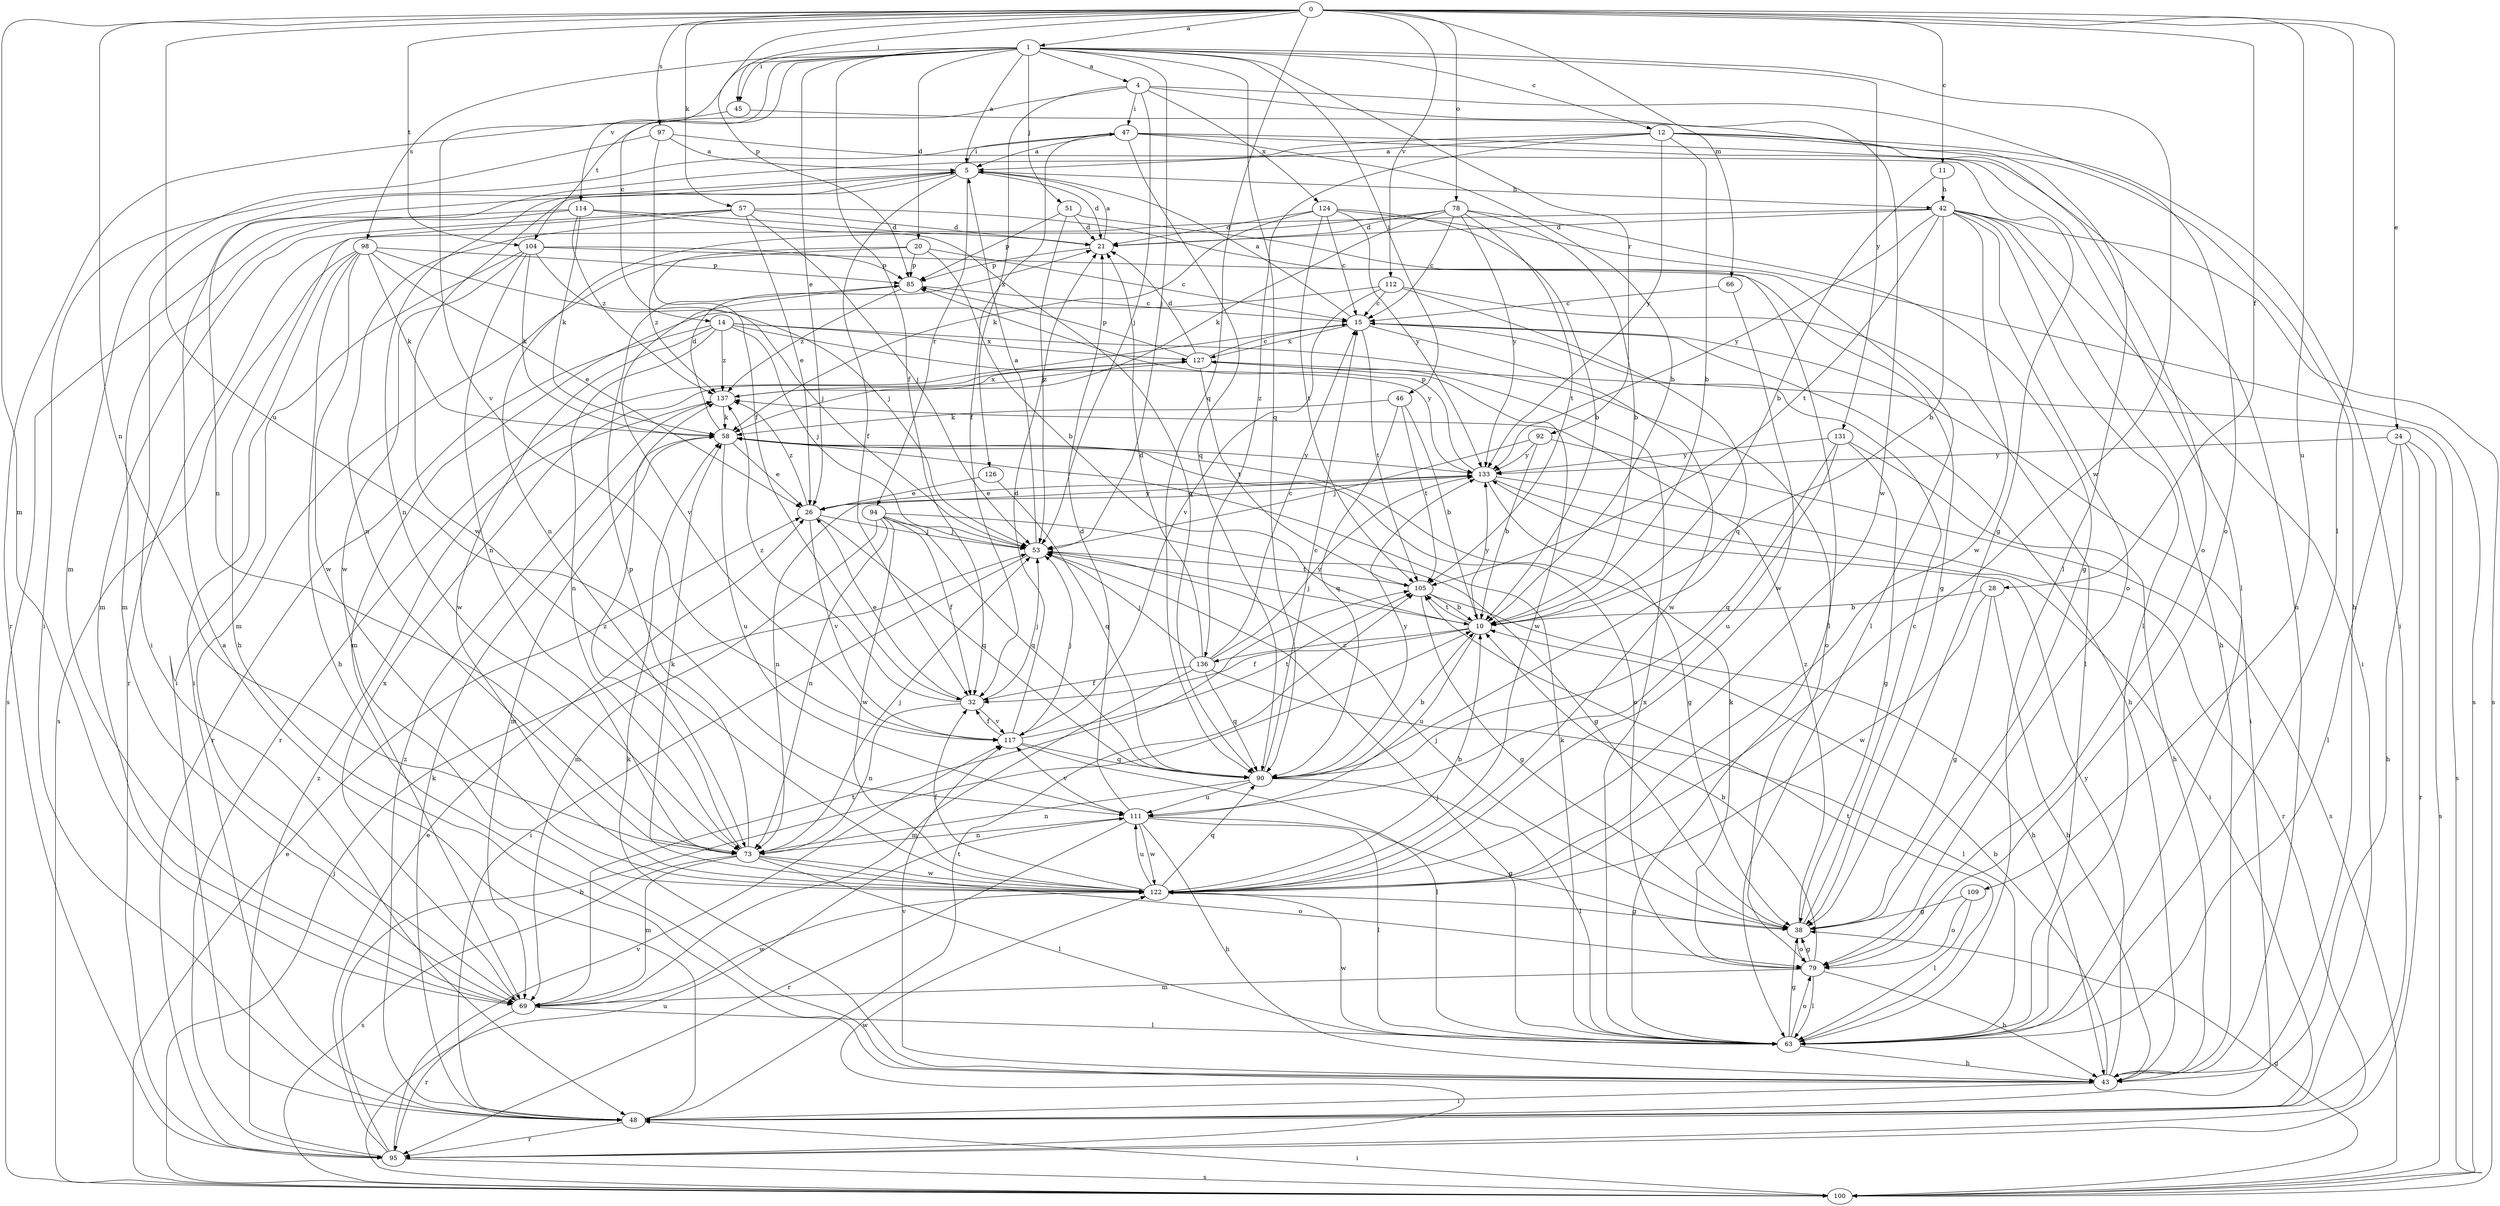 strict digraph  {
0;
1;
4;
5;
10;
11;
12;
14;
15;
20;
21;
24;
26;
28;
32;
38;
42;
43;
45;
46;
47;
48;
51;
53;
57;
58;
63;
66;
69;
73;
78;
79;
85;
90;
92;
94;
95;
97;
98;
100;
104;
105;
109;
111;
112;
114;
117;
122;
124;
126;
127;
131;
133;
136;
137;
0 -> 1  [label=a];
0 -> 11  [label=c];
0 -> 24  [label=e];
0 -> 28  [label=f];
0 -> 45  [label=i];
0 -> 57  [label=k];
0 -> 63  [label=l];
0 -> 66  [label=m];
0 -> 69  [label=m];
0 -> 73  [label=n];
0 -> 78  [label=o];
0 -> 85  [label=p];
0 -> 90  [label=q];
0 -> 97  [label=s];
0 -> 104  [label=t];
0 -> 109  [label=u];
0 -> 111  [label=u];
0 -> 112  [label=v];
1 -> 4  [label=a];
1 -> 5  [label=a];
1 -> 12  [label=c];
1 -> 14  [label=c];
1 -> 20  [label=d];
1 -> 26  [label=e];
1 -> 32  [label=f];
1 -> 45  [label=i];
1 -> 46  [label=i];
1 -> 51  [label=j];
1 -> 53  [label=j];
1 -> 90  [label=q];
1 -> 92  [label=r];
1 -> 98  [label=s];
1 -> 114  [label=v];
1 -> 117  [label=v];
1 -> 122  [label=w];
1 -> 131  [label=y];
4 -> 47  [label=i];
4 -> 53  [label=j];
4 -> 79  [label=o];
4 -> 104  [label=t];
4 -> 122  [label=w];
4 -> 124  [label=x];
4 -> 126  [label=x];
5 -> 21  [label=d];
5 -> 32  [label=f];
5 -> 42  [label=h];
5 -> 47  [label=i];
5 -> 48  [label=i];
5 -> 73  [label=n];
5 -> 94  [label=r];
5 -> 122  [label=w];
10 -> 32  [label=f];
10 -> 53  [label=j];
10 -> 105  [label=t];
10 -> 111  [label=u];
10 -> 133  [label=y];
10 -> 136  [label=z];
11 -> 10  [label=b];
11 -> 42  [label=h];
12 -> 5  [label=a];
12 -> 10  [label=b];
12 -> 43  [label=h];
12 -> 48  [label=i];
12 -> 73  [label=n];
12 -> 79  [label=o];
12 -> 133  [label=y];
12 -> 136  [label=z];
14 -> 53  [label=j];
14 -> 73  [label=n];
14 -> 79  [label=o];
14 -> 95  [label=r];
14 -> 122  [label=w];
14 -> 127  [label=x];
14 -> 133  [label=y];
14 -> 137  [label=z];
15 -> 5  [label=a];
15 -> 43  [label=h];
15 -> 48  [label=i];
15 -> 95  [label=r];
15 -> 105  [label=t];
15 -> 122  [label=w];
15 -> 127  [label=x];
20 -> 10  [label=b];
20 -> 15  [label=c];
20 -> 69  [label=m];
20 -> 85  [label=p];
20 -> 137  [label=z];
21 -> 5  [label=a];
21 -> 85  [label=p];
24 -> 43  [label=h];
24 -> 63  [label=l];
24 -> 95  [label=r];
24 -> 100  [label=s];
24 -> 133  [label=y];
26 -> 53  [label=j];
26 -> 90  [label=q];
26 -> 117  [label=v];
26 -> 133  [label=y];
26 -> 137  [label=z];
28 -> 10  [label=b];
28 -> 38  [label=g];
28 -> 43  [label=h];
28 -> 122  [label=w];
32 -> 26  [label=e];
32 -> 53  [label=j];
32 -> 73  [label=n];
32 -> 117  [label=v];
32 -> 137  [label=z];
38 -> 15  [label=c];
38 -> 53  [label=j];
38 -> 79  [label=o];
38 -> 137  [label=z];
42 -> 10  [label=b];
42 -> 21  [label=d];
42 -> 43  [label=h];
42 -> 48  [label=i];
42 -> 63  [label=l];
42 -> 79  [label=o];
42 -> 95  [label=r];
42 -> 100  [label=s];
42 -> 105  [label=t];
42 -> 122  [label=w];
42 -> 133  [label=y];
43 -> 10  [label=b];
43 -> 48  [label=i];
43 -> 58  [label=k];
43 -> 117  [label=v];
43 -> 133  [label=y];
45 -> 63  [label=l];
45 -> 95  [label=r];
46 -> 10  [label=b];
46 -> 58  [label=k];
46 -> 90  [label=q];
46 -> 105  [label=t];
47 -> 5  [label=a];
47 -> 10  [label=b];
47 -> 32  [label=f];
47 -> 43  [label=h];
47 -> 48  [label=i];
47 -> 63  [label=l];
47 -> 90  [label=q];
48 -> 5  [label=a];
48 -> 58  [label=k];
48 -> 95  [label=r];
48 -> 105  [label=t];
48 -> 137  [label=z];
51 -> 21  [label=d];
51 -> 53  [label=j];
51 -> 63  [label=l];
51 -> 85  [label=p];
53 -> 5  [label=a];
53 -> 48  [label=i];
53 -> 105  [label=t];
57 -> 21  [label=d];
57 -> 26  [label=e];
57 -> 43  [label=h];
57 -> 53  [label=j];
57 -> 63  [label=l];
57 -> 69  [label=m];
57 -> 73  [label=n];
58 -> 21  [label=d];
58 -> 26  [label=e];
58 -> 69  [label=m];
58 -> 79  [label=o];
58 -> 111  [label=u];
58 -> 133  [label=y];
63 -> 38  [label=g];
63 -> 43  [label=h];
63 -> 53  [label=j];
63 -> 58  [label=k];
63 -> 79  [label=o];
63 -> 105  [label=t];
63 -> 122  [label=w];
63 -> 127  [label=x];
66 -> 15  [label=c];
66 -> 122  [label=w];
69 -> 63  [label=l];
69 -> 95  [label=r];
69 -> 105  [label=t];
69 -> 122  [label=w];
69 -> 127  [label=x];
73 -> 53  [label=j];
73 -> 63  [label=l];
73 -> 69  [label=m];
73 -> 79  [label=o];
73 -> 85  [label=p];
73 -> 100  [label=s];
73 -> 122  [label=w];
73 -> 137  [label=z];
78 -> 10  [label=b];
78 -> 15  [label=c];
78 -> 21  [label=d];
78 -> 38  [label=g];
78 -> 58  [label=k];
78 -> 73  [label=n];
78 -> 105  [label=t];
78 -> 133  [label=y];
79 -> 10  [label=b];
79 -> 38  [label=g];
79 -> 43  [label=h];
79 -> 58  [label=k];
79 -> 63  [label=l];
79 -> 69  [label=m];
85 -> 15  [label=c];
85 -> 117  [label=v];
85 -> 137  [label=z];
90 -> 10  [label=b];
90 -> 15  [label=c];
90 -> 63  [label=l];
90 -> 73  [label=n];
90 -> 111  [label=u];
90 -> 133  [label=y];
92 -> 10  [label=b];
92 -> 53  [label=j];
92 -> 100  [label=s];
92 -> 133  [label=y];
94 -> 32  [label=f];
94 -> 38  [label=g];
94 -> 53  [label=j];
94 -> 69  [label=m];
94 -> 73  [label=n];
94 -> 90  [label=q];
94 -> 122  [label=w];
95 -> 10  [label=b];
95 -> 26  [label=e];
95 -> 100  [label=s];
95 -> 117  [label=v];
95 -> 122  [label=w];
95 -> 137  [label=z];
97 -> 5  [label=a];
97 -> 32  [label=f];
97 -> 38  [label=g];
97 -> 69  [label=m];
98 -> 26  [label=e];
98 -> 43  [label=h];
98 -> 48  [label=i];
98 -> 53  [label=j];
98 -> 58  [label=k];
98 -> 85  [label=p];
98 -> 100  [label=s];
98 -> 122  [label=w];
100 -> 26  [label=e];
100 -> 38  [label=g];
100 -> 48  [label=i];
100 -> 53  [label=j];
100 -> 111  [label=u];
104 -> 38  [label=g];
104 -> 48  [label=i];
104 -> 53  [label=j];
104 -> 58  [label=k];
104 -> 73  [label=n];
104 -> 85  [label=p];
104 -> 122  [label=w];
105 -> 10  [label=b];
105 -> 38  [label=g];
105 -> 43  [label=h];
109 -> 38  [label=g];
109 -> 63  [label=l];
109 -> 79  [label=o];
111 -> 21  [label=d];
111 -> 38  [label=g];
111 -> 43  [label=h];
111 -> 63  [label=l];
111 -> 73  [label=n];
111 -> 95  [label=r];
111 -> 117  [label=v];
111 -> 122  [label=w];
112 -> 15  [label=c];
112 -> 63  [label=l];
112 -> 69  [label=m];
112 -> 90  [label=q];
112 -> 117  [label=v];
114 -> 21  [label=d];
114 -> 58  [label=k];
114 -> 69  [label=m];
114 -> 90  [label=q];
114 -> 100  [label=s];
114 -> 137  [label=z];
117 -> 21  [label=d];
117 -> 32  [label=f];
117 -> 53  [label=j];
117 -> 63  [label=l];
117 -> 90  [label=q];
117 -> 105  [label=t];
122 -> 10  [label=b];
122 -> 32  [label=f];
122 -> 38  [label=g];
122 -> 58  [label=k];
122 -> 90  [label=q];
122 -> 111  [label=u];
124 -> 10  [label=b];
124 -> 15  [label=c];
124 -> 21  [label=d];
124 -> 58  [label=k];
124 -> 100  [label=s];
124 -> 105  [label=t];
124 -> 133  [label=y];
126 -> 26  [label=e];
126 -> 90  [label=q];
127 -> 15  [label=c];
127 -> 21  [label=d];
127 -> 85  [label=p];
127 -> 100  [label=s];
127 -> 105  [label=t];
127 -> 122  [label=w];
127 -> 137  [label=z];
131 -> 38  [label=g];
131 -> 43  [label=h];
131 -> 90  [label=q];
131 -> 111  [label=u];
131 -> 133  [label=y];
133 -> 26  [label=e];
133 -> 38  [label=g];
133 -> 48  [label=i];
133 -> 73  [label=n];
133 -> 85  [label=p];
133 -> 95  [label=r];
136 -> 15  [label=c];
136 -> 21  [label=d];
136 -> 32  [label=f];
136 -> 53  [label=j];
136 -> 63  [label=l];
136 -> 69  [label=m];
136 -> 90  [label=q];
136 -> 133  [label=y];
137 -> 58  [label=k];
137 -> 127  [label=x];
}
